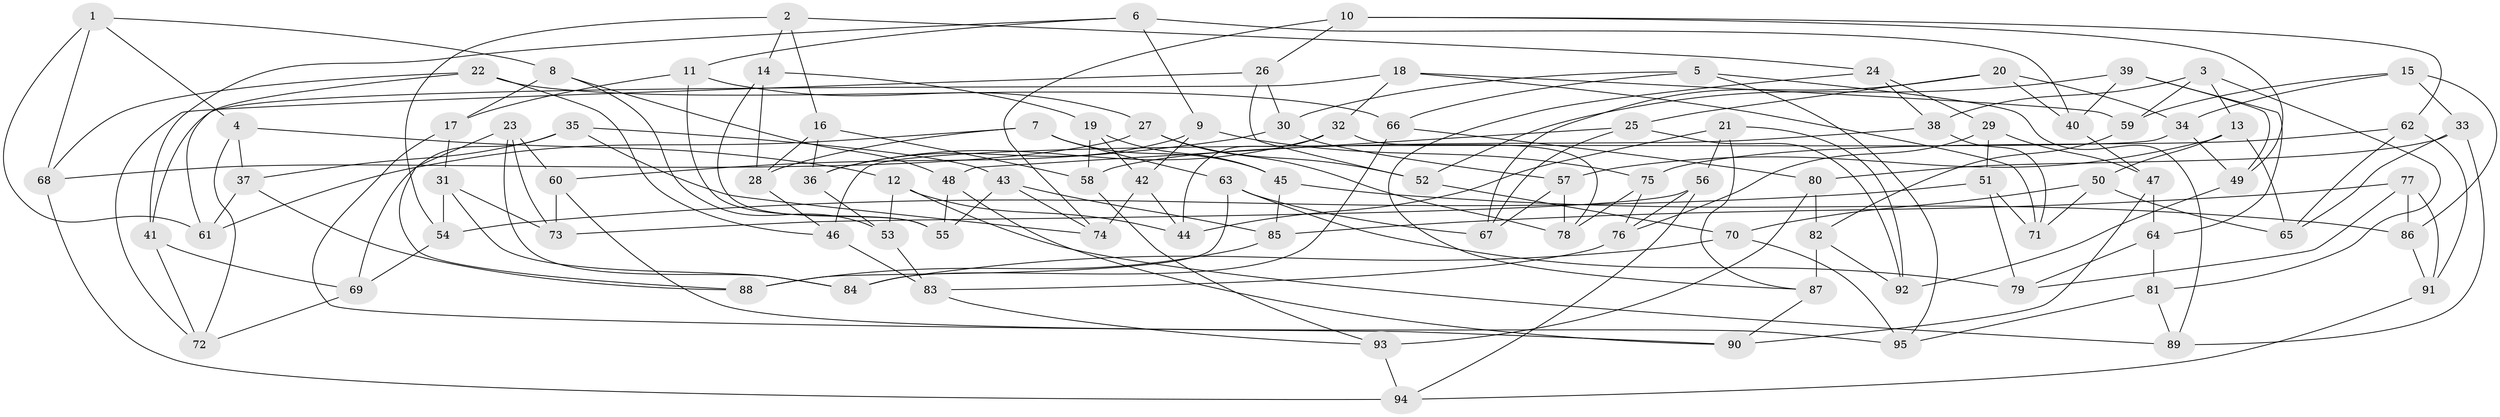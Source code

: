 // Generated by graph-tools (version 1.1) at 2025/38/03/09/25 02:38:13]
// undirected, 95 vertices, 190 edges
graph export_dot {
graph [start="1"]
  node [color=gray90,style=filled];
  1;
  2;
  3;
  4;
  5;
  6;
  7;
  8;
  9;
  10;
  11;
  12;
  13;
  14;
  15;
  16;
  17;
  18;
  19;
  20;
  21;
  22;
  23;
  24;
  25;
  26;
  27;
  28;
  29;
  30;
  31;
  32;
  33;
  34;
  35;
  36;
  37;
  38;
  39;
  40;
  41;
  42;
  43;
  44;
  45;
  46;
  47;
  48;
  49;
  50;
  51;
  52;
  53;
  54;
  55;
  56;
  57;
  58;
  59;
  60;
  61;
  62;
  63;
  64;
  65;
  66;
  67;
  68;
  69;
  70;
  71;
  72;
  73;
  74;
  75;
  76;
  77;
  78;
  79;
  80;
  81;
  82;
  83;
  84;
  85;
  86;
  87;
  88;
  89;
  90;
  91;
  92;
  93;
  94;
  95;
  1 -- 8;
  1 -- 61;
  1 -- 68;
  1 -- 4;
  2 -- 54;
  2 -- 14;
  2 -- 16;
  2 -- 24;
  3 -- 13;
  3 -- 59;
  3 -- 81;
  3 -- 38;
  4 -- 37;
  4 -- 12;
  4 -- 72;
  5 -- 89;
  5 -- 66;
  5 -- 30;
  5 -- 95;
  6 -- 9;
  6 -- 11;
  6 -- 40;
  6 -- 41;
  7 -- 63;
  7 -- 61;
  7 -- 28;
  7 -- 45;
  8 -- 48;
  8 -- 17;
  8 -- 53;
  9 -- 42;
  9 -- 75;
  9 -- 36;
  10 -- 74;
  10 -- 62;
  10 -- 26;
  10 -- 49;
  11 -- 27;
  11 -- 17;
  11 -- 55;
  12 -- 53;
  12 -- 89;
  12 -- 44;
  13 -- 57;
  13 -- 50;
  13 -- 65;
  14 -- 19;
  14 -- 28;
  14 -- 55;
  15 -- 86;
  15 -- 59;
  15 -- 33;
  15 -- 34;
  16 -- 36;
  16 -- 58;
  16 -- 28;
  17 -- 90;
  17 -- 31;
  18 -- 71;
  18 -- 32;
  18 -- 41;
  18 -- 59;
  19 -- 45;
  19 -- 58;
  19 -- 42;
  20 -- 25;
  20 -- 67;
  20 -- 34;
  20 -- 40;
  21 -- 56;
  21 -- 92;
  21 -- 44;
  21 -- 87;
  22 -- 61;
  22 -- 66;
  22 -- 68;
  22 -- 46;
  23 -- 60;
  23 -- 84;
  23 -- 88;
  23 -- 73;
  24 -- 29;
  24 -- 87;
  24 -- 38;
  25 -- 48;
  25 -- 92;
  25 -- 67;
  26 -- 52;
  26 -- 30;
  26 -- 72;
  27 -- 68;
  27 -- 52;
  27 -- 78;
  28 -- 46;
  29 -- 76;
  29 -- 47;
  29 -- 51;
  30 -- 60;
  30 -- 57;
  31 -- 54;
  31 -- 73;
  31 -- 84;
  32 -- 36;
  32 -- 78;
  32 -- 44;
  33 -- 80;
  33 -- 89;
  33 -- 65;
  34 -- 46;
  34 -- 49;
  35 -- 69;
  35 -- 43;
  35 -- 74;
  35 -- 37;
  36 -- 53;
  37 -- 88;
  37 -- 61;
  38 -- 58;
  38 -- 71;
  39 -- 64;
  39 -- 40;
  39 -- 49;
  39 -- 52;
  40 -- 47;
  41 -- 72;
  41 -- 69;
  42 -- 74;
  42 -- 44;
  43 -- 85;
  43 -- 74;
  43 -- 55;
  45 -- 86;
  45 -- 85;
  46 -- 83;
  47 -- 64;
  47 -- 90;
  48 -- 90;
  48 -- 55;
  49 -- 92;
  50 -- 70;
  50 -- 71;
  50 -- 65;
  51 -- 71;
  51 -- 79;
  51 -- 54;
  52 -- 70;
  53 -- 83;
  54 -- 69;
  56 -- 73;
  56 -- 76;
  56 -- 94;
  57 -- 67;
  57 -- 78;
  58 -- 93;
  59 -- 82;
  60 -- 73;
  60 -- 95;
  62 -- 65;
  62 -- 75;
  62 -- 91;
  63 -- 79;
  63 -- 67;
  63 -- 88;
  64 -- 81;
  64 -- 79;
  66 -- 84;
  66 -- 80;
  68 -- 94;
  69 -- 72;
  70 -- 95;
  70 -- 84;
  75 -- 78;
  75 -- 76;
  76 -- 83;
  77 -- 91;
  77 -- 85;
  77 -- 86;
  77 -- 79;
  80 -- 93;
  80 -- 82;
  81 -- 89;
  81 -- 95;
  82 -- 87;
  82 -- 92;
  83 -- 93;
  85 -- 88;
  86 -- 91;
  87 -- 90;
  91 -- 94;
  93 -- 94;
}
